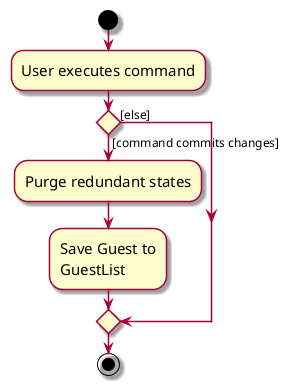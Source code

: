 @startuml
skin rose
skinparam ActivityFontSize 15
skinparam ArrowFontSize 12
start
:User executes command;

'Since the beta syntax does not support placing the condition outside the
'diamond we place it as the true branch instead.

if () then ([command commits changes])
    :Purge redundant states;
    :Save Guest to
    GuestList;
else ([else])
endif
stop
@enduml
